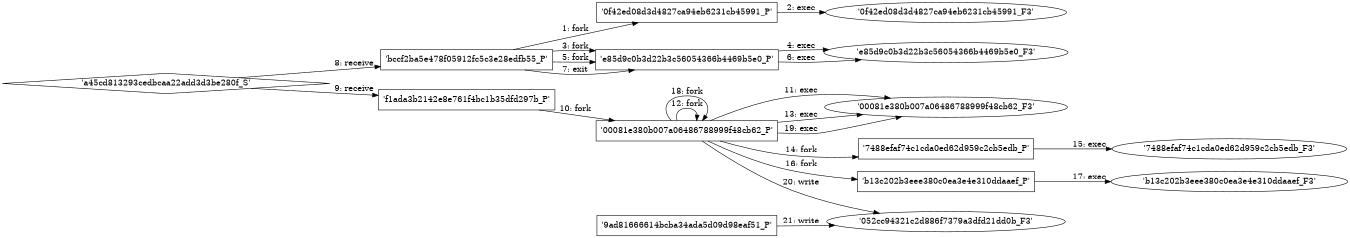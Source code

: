 digraph "D:\Learning\Paper\apt\基于CTI的攻击预警\Dataset\攻击图\ASGfromALLCTI\Snort Performance and IP-Only Rules.dot" {
rankdir="LR"
size="9"
fixedsize="false"
splines="true"
nodesep=0.3
ranksep=0
fontsize=10
overlap="scalexy"
engine= "neato"
	"'bccf2ba5e478f05912fc5c3e28edfb55_P'" [node_type=Process shape=box]
	"'0f42ed08d3d4827ca94eb6231cb45991_P'" [node_type=Process shape=box]
	"'bccf2ba5e478f05912fc5c3e28edfb55_P'" -> "'0f42ed08d3d4827ca94eb6231cb45991_P'" [label="1: fork"]
	"'0f42ed08d3d4827ca94eb6231cb45991_P'" [node_type=Process shape=box]
	"'0f42ed08d3d4827ca94eb6231cb45991_F3'" [node_type=File shape=ellipse]
	"'0f42ed08d3d4827ca94eb6231cb45991_P'" -> "'0f42ed08d3d4827ca94eb6231cb45991_F3'" [label="2: exec"]
	"'bccf2ba5e478f05912fc5c3e28edfb55_P'" [node_type=Process shape=box]
	"'e85d9c0b3d22b3c56054366b4469b5e0_P'" [node_type=Process shape=box]
	"'bccf2ba5e478f05912fc5c3e28edfb55_P'" -> "'e85d9c0b3d22b3c56054366b4469b5e0_P'" [label="3: fork"]
	"'e85d9c0b3d22b3c56054366b4469b5e0_P'" [node_type=Process shape=box]
	"'e85d9c0b3d22b3c56054366b4469b5e0_F3'" [node_type=File shape=ellipse]
	"'e85d9c0b3d22b3c56054366b4469b5e0_P'" -> "'e85d9c0b3d22b3c56054366b4469b5e0_F3'" [label="4: exec"]
	"'bccf2ba5e478f05912fc5c3e28edfb55_P'" [node_type=Process shape=box]
	"'e85d9c0b3d22b3c56054366b4469b5e0_P'" [node_type=Process shape=box]
	"'bccf2ba5e478f05912fc5c3e28edfb55_P'" -> "'e85d9c0b3d22b3c56054366b4469b5e0_P'" [label="5: fork"]
	"'e85d9c0b3d22b3c56054366b4469b5e0_P'" [node_type=Process shape=box]
	"'e85d9c0b3d22b3c56054366b4469b5e0_F3'" [node_type=File shape=ellipse]
	"'e85d9c0b3d22b3c56054366b4469b5e0_P'" -> "'e85d9c0b3d22b3c56054366b4469b5e0_F3'" [label="6: exec"]
	"'bccf2ba5e478f05912fc5c3e28edfb55_P'" [node_type=Process shape=box]
	"'e85d9c0b3d22b3c56054366b4469b5e0_P'" [node_type=Process shape=box]
	"'bccf2ba5e478f05912fc5c3e28edfb55_P'" -> "'e85d9c0b3d22b3c56054366b4469b5e0_P'" [label="7: exit"]
	"'bccf2ba5e478f05912fc5c3e28edfb55_P'" [node_type=Process shape=box]
	"'a45cd813293cedbcaa22add3d3be280f_S'" [node_type=Socket shape=diamond]
	"'a45cd813293cedbcaa22add3d3be280f_S'" -> "'bccf2ba5e478f05912fc5c3e28edfb55_P'" [label="8: receive"]
	"'f1ada3b2142e8e761f4bc1b35dfd297b_P'" [node_type=Process shape=box]
	"'a45cd813293cedbcaa22add3d3be280f_S'" [node_type=Socket shape=diamond]
	"'a45cd813293cedbcaa22add3d3be280f_S'" -> "'f1ada3b2142e8e761f4bc1b35dfd297b_P'" [label="9: receive"]
	"'f1ada3b2142e8e761f4bc1b35dfd297b_P'" [node_type=Process shape=box]
	"'00081e380b007a06486788999f48cb62_P'" [node_type=Process shape=box]
	"'f1ada3b2142e8e761f4bc1b35dfd297b_P'" -> "'00081e380b007a06486788999f48cb62_P'" [label="10: fork"]
	"'00081e380b007a06486788999f48cb62_P'" [node_type=Process shape=box]
	"'00081e380b007a06486788999f48cb62_F3'" [node_type=File shape=ellipse]
	"'00081e380b007a06486788999f48cb62_P'" -> "'00081e380b007a06486788999f48cb62_F3'" [label="11: exec"]
	"'00081e380b007a06486788999f48cb62_P'" [node_type=Process shape=box]
	"'00081e380b007a06486788999f48cb62_P'" [node_type=Process shape=box]
	"'00081e380b007a06486788999f48cb62_P'" -> "'00081e380b007a06486788999f48cb62_P'" [label="12: fork"]
	"'00081e380b007a06486788999f48cb62_P'" [node_type=Process shape=box]
	"'00081e380b007a06486788999f48cb62_F3'" [node_type=File shape=ellipse]
	"'00081e380b007a06486788999f48cb62_P'" -> "'00081e380b007a06486788999f48cb62_F3'" [label="13: exec"]
	"'00081e380b007a06486788999f48cb62_P'" [node_type=Process shape=box]
	"'7488efaf74c1cda0ed62d959c2cb5edb_P'" [node_type=Process shape=box]
	"'00081e380b007a06486788999f48cb62_P'" -> "'7488efaf74c1cda0ed62d959c2cb5edb_P'" [label="14: fork"]
	"'7488efaf74c1cda0ed62d959c2cb5edb_P'" [node_type=Process shape=box]
	"'7488efaf74c1cda0ed62d959c2cb5edb_F3'" [node_type=File shape=ellipse]
	"'7488efaf74c1cda0ed62d959c2cb5edb_P'" -> "'7488efaf74c1cda0ed62d959c2cb5edb_F3'" [label="15: exec"]
	"'00081e380b007a06486788999f48cb62_P'" [node_type=Process shape=box]
	"'b13c202b3eee380c0ea3e4e310ddaaef_P'" [node_type=Process shape=box]
	"'00081e380b007a06486788999f48cb62_P'" -> "'b13c202b3eee380c0ea3e4e310ddaaef_P'" [label="16: fork"]
	"'b13c202b3eee380c0ea3e4e310ddaaef_P'" [node_type=Process shape=box]
	"'b13c202b3eee380c0ea3e4e310ddaaef_F3'" [node_type=File shape=ellipse]
	"'b13c202b3eee380c0ea3e4e310ddaaef_P'" -> "'b13c202b3eee380c0ea3e4e310ddaaef_F3'" [label="17: exec"]
	"'00081e380b007a06486788999f48cb62_P'" [node_type=Process shape=box]
	"'00081e380b007a06486788999f48cb62_P'" [node_type=Process shape=box]
	"'00081e380b007a06486788999f48cb62_P'" -> "'00081e380b007a06486788999f48cb62_P'" [label="18: fork"]
	"'00081e380b007a06486788999f48cb62_P'" [node_type=Process shape=box]
	"'00081e380b007a06486788999f48cb62_F3'" [node_type=File shape=ellipse]
	"'00081e380b007a06486788999f48cb62_P'" -> "'00081e380b007a06486788999f48cb62_F3'" [label="19: exec"]
	"'052cc94321c2d886f7379a3dfd21dd0b_F3'" [node_type=file shape=ellipse]
	"'00081e380b007a06486788999f48cb62_P'" [node_type=Process shape=box]
	"'00081e380b007a06486788999f48cb62_P'" -> "'052cc94321c2d886f7379a3dfd21dd0b_F3'" [label="20: write"]
	"'052cc94321c2d886f7379a3dfd21dd0b_F3'" [node_type=file shape=ellipse]
	"'9ad81666614bcba34ada5d09d98eaf51_P'" [node_type=Process shape=box]
	"'9ad81666614bcba34ada5d09d98eaf51_P'" -> "'052cc94321c2d886f7379a3dfd21dd0b_F3'" [label="21: write"]
}
